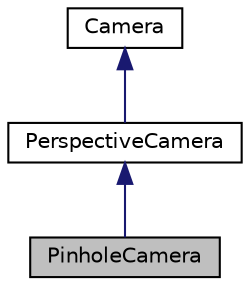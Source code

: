 digraph "PinholeCamera"
{
 // LATEX_PDF_SIZE
  edge [fontname="Helvetica",fontsize="10",labelfontname="Helvetica",labelfontsize="10"];
  node [fontname="Helvetica",fontsize="10",shape="box"];
  Node1 [label="PinholeCamera",height=0.2,width=0.4,color="black", fillcolor="grey75", style="filled", fontcolor="black",tooltip="Pinhole camera."];
  Node2 -> Node1 [dir="back",color="midnightblue",fontsize="10",style="solid"];
  Node2 [label="PerspectiveCamera",height=0.2,width=0.4,color="black", fillcolor="white", style="filled",URL="$class_perspective_camera.html",tooltip="Base class for all perspective camera."];
  Node3 -> Node2 [dir="back",color="midnightblue",fontsize="10",style="solid"];
  Node3 [label="Camera",height=0.2,width=0.4,color="black", fillcolor="white", style="filled",URL="$class_camera.html",tooltip="Base class for all camera."];
}
